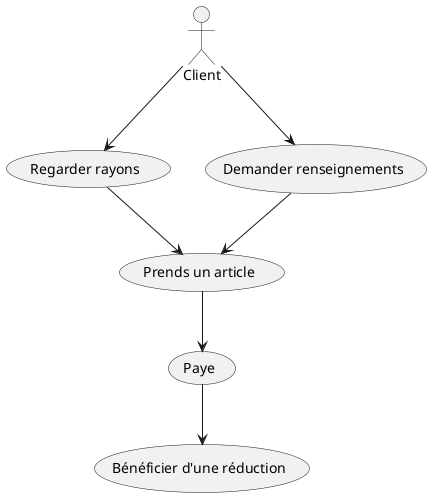 @startuml Titre
'--------------------------------
' Parametres pour le dessin
'--------------------------------
'--http://iut-blagnac.github.io/POO/TD3.html--
hide circle
hide empty members
hide empty methods
'--------------------------------

'4.2.3

'2.2.1. Énoncé
'Dans un magasin,
' le processus de vente
'  est le suivant : le client entre, passe dans
'   les rayons, demande éventuellement des renseignements 
'   ou procède à des essais, prend des articles (si le 
'   stock est suffisant), passe à la caisse où il règle 
'   ses achats (avec tout moyen de paiement accepté). 
'   Il peut éventuellement bénéficier d’une réduction.




actor Client
usecase (Regarder rayons) as Regarder 
usecase (Demander renseignements) as Demander 
usecase (Prends un article) as Prendre 
usecase (Paye) as Payer
usecase (Bénéficier d'une réduction) as Reduction

Client --> Regarder
Client --> Demander
Demander --> Prendre 
Regarder --> Prendre 
Prendre --> Payer 
Payer --> Reduction


@enduml